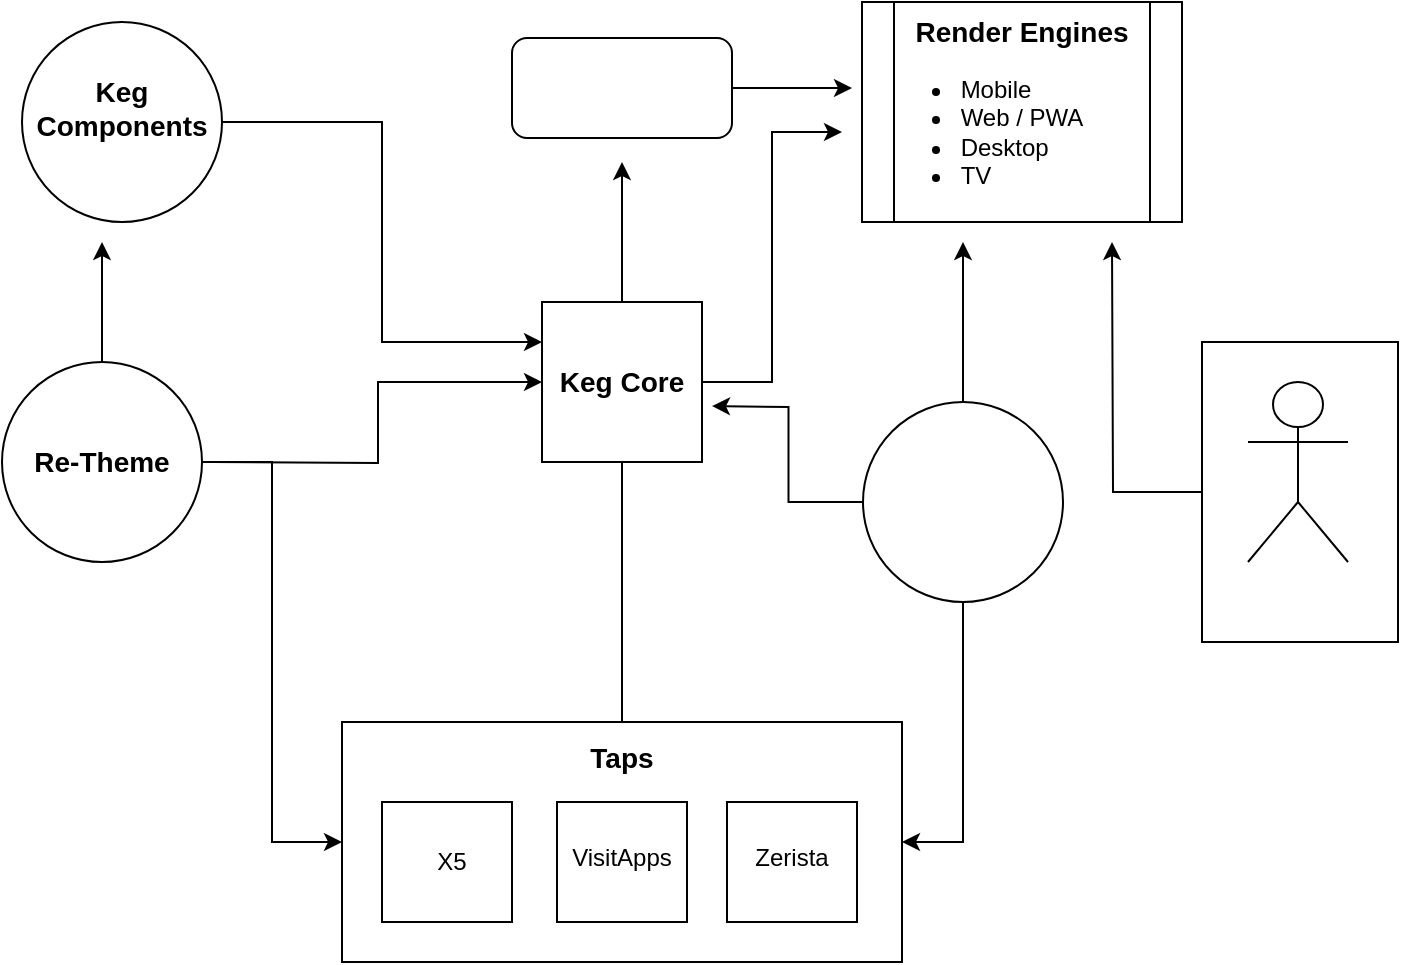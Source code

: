 <mxfile version="13.0.9">
    <diagram id="6hGFLwfOUW9BJ-s0fimq" name="Page-1">
        <mxGraphModel dx="847" dy="635" grid="1" gridSize="10" guides="1" tooltips="1" connect="1" arrows="1" fold="1" page="1" pageScale="1" pageWidth="827" pageHeight="1169" math="0" shadow="0">
            <root>
                <mxCell id="0"/>
                <mxCell id="1" parent="0"/>
                <mxCell id="90" style="edgeStyle=orthogonalEdgeStyle;rounded=0;orthogonalLoop=1;jettySize=auto;html=1;fontColor=none;" edge="1" parent="1" source="68">
                    <mxGeometry relative="1" as="geometry">
                        <mxPoint x="620" y="240" as="targetPoint"/>
                    </mxGeometry>
                </mxCell>
                <mxCell id="68" value="" style="rounded=0;whiteSpace=wrap;html=1;fontColor=none;" vertex="1" parent="1">
                    <mxGeometry x="665" y="290" width="98" height="150" as="geometry"/>
                </mxCell>
                <mxCell id="85" style="edgeStyle=orthogonalEdgeStyle;rounded=0;orthogonalLoop=1;jettySize=auto;html=1;fontColor=none;" edge="1" parent="1" source="2">
                    <mxGeometry relative="1" as="geometry">
                        <mxPoint x="375" y="200" as="targetPoint"/>
                    </mxGeometry>
                </mxCell>
                <mxCell id="87" style="edgeStyle=orthogonalEdgeStyle;rounded=0;orthogonalLoop=1;jettySize=auto;html=1;entryX=0;entryY=0.5;entryDx=0;entryDy=0;fontColor=none;" edge="1" parent="1" source="2" target="46">
                    <mxGeometry relative="1" as="geometry"/>
                </mxCell>
                <mxCell id="2" value="" style="whiteSpace=wrap;html=1;aspect=fixed;fontStyle=0" vertex="1" parent="1">
                    <mxGeometry x="335" y="270" width="80" height="80" as="geometry"/>
                </mxCell>
                <mxCell id="3" value="&lt;b&gt;&lt;font style=&quot;font-size: 14px&quot;&gt;Keg Core&lt;/font&gt;&lt;/b&gt;" style="text;html=1;strokeColor=none;fillColor=none;align=center;verticalAlign=middle;whiteSpace=wrap;rounded=0;" vertex="1" parent="1">
                    <mxGeometry x="335" y="300" width="80" height="20" as="geometry"/>
                </mxCell>
                <mxCell id="20" value="" style="endArrow=none;html=1;entryX=0.5;entryY=1;entryDx=0;entryDy=0;exitX=0.5;exitY=0;exitDx=0;exitDy=0;" edge="1" parent="1" source="22" target="2">
                    <mxGeometry width="50" height="50" relative="1" as="geometry">
                        <mxPoint x="375" y="380" as="sourcePoint"/>
                        <mxPoint x="395" y="350" as="targetPoint"/>
                    </mxGeometry>
                </mxCell>
                <mxCell id="81" style="edgeStyle=orthogonalEdgeStyle;rounded=0;orthogonalLoop=1;jettySize=auto;html=1;entryX=0;entryY=0.5;entryDx=0;entryDy=0;fontColor=none;" edge="1" parent="1" source="30" target="22">
                    <mxGeometry relative="1" as="geometry"/>
                </mxCell>
                <mxCell id="82" style="edgeStyle=orthogonalEdgeStyle;rounded=0;orthogonalLoop=1;jettySize=auto;html=1;fontColor=none;" edge="1" parent="1" source="30">
                    <mxGeometry relative="1" as="geometry">
                        <mxPoint x="115" y="240" as="targetPoint"/>
                    </mxGeometry>
                </mxCell>
                <mxCell id="30" value="" style="ellipse;whiteSpace=wrap;html=1;aspect=fixed;" vertex="1" parent="1">
                    <mxGeometry x="65" y="300" width="100" height="100" as="geometry"/>
                </mxCell>
                <mxCell id="84" style="edgeStyle=orthogonalEdgeStyle;rounded=0;orthogonalLoop=1;jettySize=auto;html=1;entryX=0;entryY=0.5;entryDx=0;entryDy=0;fontColor=none;" edge="1" parent="1" target="3">
                    <mxGeometry relative="1" as="geometry">
                        <mxPoint x="170" y="350" as="sourcePoint"/>
                    </mxGeometry>
                </mxCell>
                <mxCell id="31" value="&lt;b&gt;&lt;font style=&quot;font-size: 14px&quot;&gt;Re-Theme&lt;/font&gt;&lt;/b&gt;" style="text;html=1;strokeColor=none;fillColor=none;align=center;verticalAlign=middle;whiteSpace=wrap;rounded=0;" vertex="1" parent="1">
                    <mxGeometry x="75" y="340" width="80" height="20" as="geometry"/>
                </mxCell>
                <mxCell id="83" style="edgeStyle=orthogonalEdgeStyle;rounded=0;orthogonalLoop=1;jettySize=auto;html=1;entryX=0;entryY=0.25;entryDx=0;entryDy=0;fontColor=none;" edge="1" parent="1" source="34" target="2">
                    <mxGeometry relative="1" as="geometry"/>
                </mxCell>
                <mxCell id="34" value="" style="ellipse;whiteSpace=wrap;html=1;aspect=fixed;" vertex="1" parent="1">
                    <mxGeometry x="75" y="130" width="100" height="100" as="geometry"/>
                </mxCell>
                <mxCell id="37" value="&lt;b&gt;&lt;font style=&quot;font-size: 14px&quot;&gt;Keg Components&lt;/font&gt;&lt;/b&gt;" style="text;html=1;strokeColor=none;fillColor=none;align=center;verticalAlign=middle;whiteSpace=wrap;rounded=0;" vertex="1" parent="1">
                    <mxGeometry x="90" y="158" width="70" height="30" as="geometry"/>
                </mxCell>
                <mxCell id="47" value="Actor" style="shape=umlActor;verticalLabelPosition=bottom;labelBackgroundColor=#ffffff;verticalAlign=top;outlineConnect=0;fontColor=none;html=1;noLabel=1;" vertex="1" parent="1">
                    <mxGeometry x="688" y="310" width="50" height="90" as="geometry"/>
                </mxCell>
                <mxCell id="58" value="" style="group" vertex="1" connectable="0" parent="1">
                    <mxGeometry x="485" y="120" width="170" height="110" as="geometry"/>
                </mxCell>
                <mxCell id="42" value="" style="shape=process;whiteSpace=wrap;html=1;backgroundOutline=1;" vertex="1" parent="58">
                    <mxGeometry x="10" width="160" height="110" as="geometry"/>
                </mxCell>
                <mxCell id="43" value="&lt;font style=&quot;font-size: 14px&quot;&gt;&lt;b&gt;Render Engines&lt;/b&gt;&lt;/font&gt;" style="text;html=1;strokeColor=none;fillColor=none;align=center;verticalAlign=middle;whiteSpace=wrap;rounded=0;" vertex="1" parent="58">
                    <mxGeometry x="30" y="5" width="120" height="20" as="geometry"/>
                </mxCell>
                <mxCell id="46" value="&lt;div style=&quot;text-align: left&quot;&gt;&lt;ul&gt;&lt;li&gt;&lt;span&gt;Mobile&lt;/span&gt;&lt;/li&gt;&lt;li&gt;&lt;span&gt;Web / PWA&lt;/span&gt;&lt;/li&gt;&lt;li&gt;&lt;span&gt;Desktop&lt;/span&gt;&lt;/li&gt;&lt;li&gt;&lt;span&gt;TV&amp;nbsp;&lt;/span&gt;&lt;/li&gt;&lt;/ul&gt;&lt;/div&gt;" style="text;html=1;strokeColor=none;fillColor=none;align=center;verticalAlign=middle;whiteSpace=wrap;rounded=0;" vertex="1" parent="58">
                    <mxGeometry y="30" width="140" height="70" as="geometry"/>
                </mxCell>
                <mxCell id="66" value="&lt;font color=&quot;#ffffff&quot; style=&quot;font-size: 14px&quot;&gt;&lt;b&gt;Consumer&lt;/b&gt;&lt;/font&gt;" style="text;html=1;strokeColor=none;fillColor=none;align=center;verticalAlign=middle;whiteSpace=wrap;rounded=0;fontColor=none;" vertex="1" parent="1">
                    <mxGeometry x="663" y="402" width="100" height="30" as="geometry"/>
                </mxCell>
                <mxCell id="73" value="" style="group" vertex="1" connectable="0" parent="1">
                    <mxGeometry x="320" y="138" width="110" height="50" as="geometry"/>
                </mxCell>
                <mxCell id="70" value="" style="rounded=1;whiteSpace=wrap;html=1;fontColor=none;" vertex="1" parent="73">
                    <mxGeometry width="110" height="50" as="geometry"/>
                </mxCell>
                <mxCell id="71" value="&lt;font color=&quot;#ffffff&quot;&gt;React&lt;br&gt;React-Native&lt;br&gt;&lt;/font&gt;" style="text;html=1;strokeColor=none;fillColor=none;align=center;verticalAlign=middle;whiteSpace=wrap;rounded=0;fontColor=none;" vertex="1" parent="73">
                    <mxGeometry x="5" y="14" width="100" height="20" as="geometry"/>
                </mxCell>
                <mxCell id="78" value="" style="group" vertex="1" connectable="0" parent="1">
                    <mxGeometry x="495.5" y="320" width="100" height="100" as="geometry"/>
                </mxCell>
                <mxCell id="77" value="" style="ellipse;whiteSpace=wrap;html=1;aspect=fixed;" vertex="1" parent="78">
                    <mxGeometry width="100" height="100" as="geometry"/>
                </mxCell>
                <mxCell id="62" value="&lt;font color=&quot;#ffffff&quot; style=&quot;font-size: 14px&quot;&gt;&lt;b&gt;Tap Resolver&lt;/b&gt;&lt;/font&gt;" style="text;html=1;strokeColor=none;fillColor=none;align=center;verticalAlign=middle;whiteSpace=wrap;rounded=0;fontColor=none;" vertex="1" parent="78">
                    <mxGeometry x="8.5" y="38" width="83" height="20" as="geometry"/>
                </mxCell>
                <mxCell id="86" style="edgeStyle=orthogonalEdgeStyle;rounded=0;orthogonalLoop=1;jettySize=auto;html=1;fontColor=none;" edge="1" parent="1" source="70">
                    <mxGeometry relative="1" as="geometry">
                        <mxPoint x="490" y="163" as="targetPoint"/>
                    </mxGeometry>
                </mxCell>
                <mxCell id="88" style="edgeStyle=orthogonalEdgeStyle;rounded=0;orthogonalLoop=1;jettySize=auto;html=1;fontColor=none;" edge="1" parent="1" source="77">
                    <mxGeometry relative="1" as="geometry">
                        <mxPoint x="420" y="322" as="targetPoint"/>
                    </mxGeometry>
                </mxCell>
                <mxCell id="89" style="edgeStyle=orthogonalEdgeStyle;rounded=0;orthogonalLoop=1;jettySize=auto;html=1;fontColor=none;" edge="1" parent="1" source="77">
                    <mxGeometry relative="1" as="geometry">
                        <mxPoint x="545.5" y="240" as="targetPoint"/>
                    </mxGeometry>
                </mxCell>
                <mxCell id="93" value="&lt;font color=&quot;#ffffff&quot; style=&quot;font-size: 10px;&quot;&gt;Theme&lt;/font&gt;" style="text;html=1;strokeColor=none;fillColor=none;align=center;verticalAlign=middle;whiteSpace=wrap;rounded=0;fontColor=none;fontSize=10;" vertex="1" parent="1">
                    <mxGeometry x="180" y="330" width="40" height="20" as="geometry"/>
                </mxCell>
                <mxCell id="94" value="&lt;font color=&quot;#ffffff&quot; style=&quot;font-size: 10px&quot;&gt;Platform Specific&lt;/font&gt;" style="text;html=1;strokeColor=none;fillColor=none;align=center;verticalAlign=middle;whiteSpace=wrap;rounded=0;fontColor=none;" vertex="1" parent="1">
                    <mxGeometry x="190" y="158" width="95" height="20" as="geometry"/>
                </mxCell>
                <mxCell id="97" style="edgeStyle=orthogonalEdgeStyle;rounded=0;orthogonalLoop=1;jettySize=auto;html=1;entryX=1;entryY=0.5;entryDx=0;entryDy=0;fontSize=10;fontColor=none;" edge="1" parent="1" source="77" target="22">
                    <mxGeometry relative="1" as="geometry"/>
                </mxCell>
                <mxCell id="98" value="" style="group" vertex="1" connectable="0" parent="1">
                    <mxGeometry x="235" y="480" width="280" height="120" as="geometry"/>
                </mxCell>
                <mxCell id="22" value="" style="rounded=0;whiteSpace=wrap;html=1;" vertex="1" parent="98">
                    <mxGeometry width="280" height="120" as="geometry"/>
                </mxCell>
                <mxCell id="92" value="" style="rounded=0;whiteSpace=wrap;html=1;" vertex="1" parent="98">
                    <mxGeometry x="192.5" y="40" width="65" height="60" as="geometry"/>
                </mxCell>
                <mxCell id="91" value="" style="rounded=0;whiteSpace=wrap;html=1;" vertex="1" parent="98">
                    <mxGeometry x="107.5" y="40" width="65" height="60" as="geometry"/>
                </mxCell>
                <mxCell id="38" value="" style="rounded=0;whiteSpace=wrap;html=1;" vertex="1" parent="98">
                    <mxGeometry x="20" y="40" width="65" height="60" as="geometry"/>
                </mxCell>
                <mxCell id="23" value="&lt;font style=&quot;font-size: 14px&quot;&gt;&lt;b&gt;Taps&lt;/b&gt;&lt;/font&gt;" style="text;html=1;strokeColor=none;fillColor=none;align=center;verticalAlign=middle;whiteSpace=wrap;rounded=0;" vertex="1" parent="98">
                    <mxGeometry x="80" y="8" width="120" height="20" as="geometry"/>
                </mxCell>
                <mxCell id="7" value="X5" style="text;html=1;strokeColor=none;fillColor=none;align=center;verticalAlign=middle;whiteSpace=wrap;rounded=0;" vertex="1" parent="98">
                    <mxGeometry x="15" y="60" width="80" height="20" as="geometry"/>
                </mxCell>
                <mxCell id="14" value="VisitApps" style="text;html=1;strokeColor=none;fillColor=none;align=center;verticalAlign=middle;whiteSpace=wrap;rounded=0;" vertex="1" parent="98">
                    <mxGeometry x="100" y="58" width="80" height="20" as="geometry"/>
                </mxCell>
                <mxCell id="17" value="Zerista" style="text;html=1;strokeColor=none;fillColor=none;align=center;verticalAlign=middle;whiteSpace=wrap;rounded=0;" vertex="1" parent="98">
                    <mxGeometry x="185" y="58" width="80" height="20" as="geometry"/>
                </mxCell>
            </root>
        </mxGraphModel>
    </diagram>
</mxfile>
